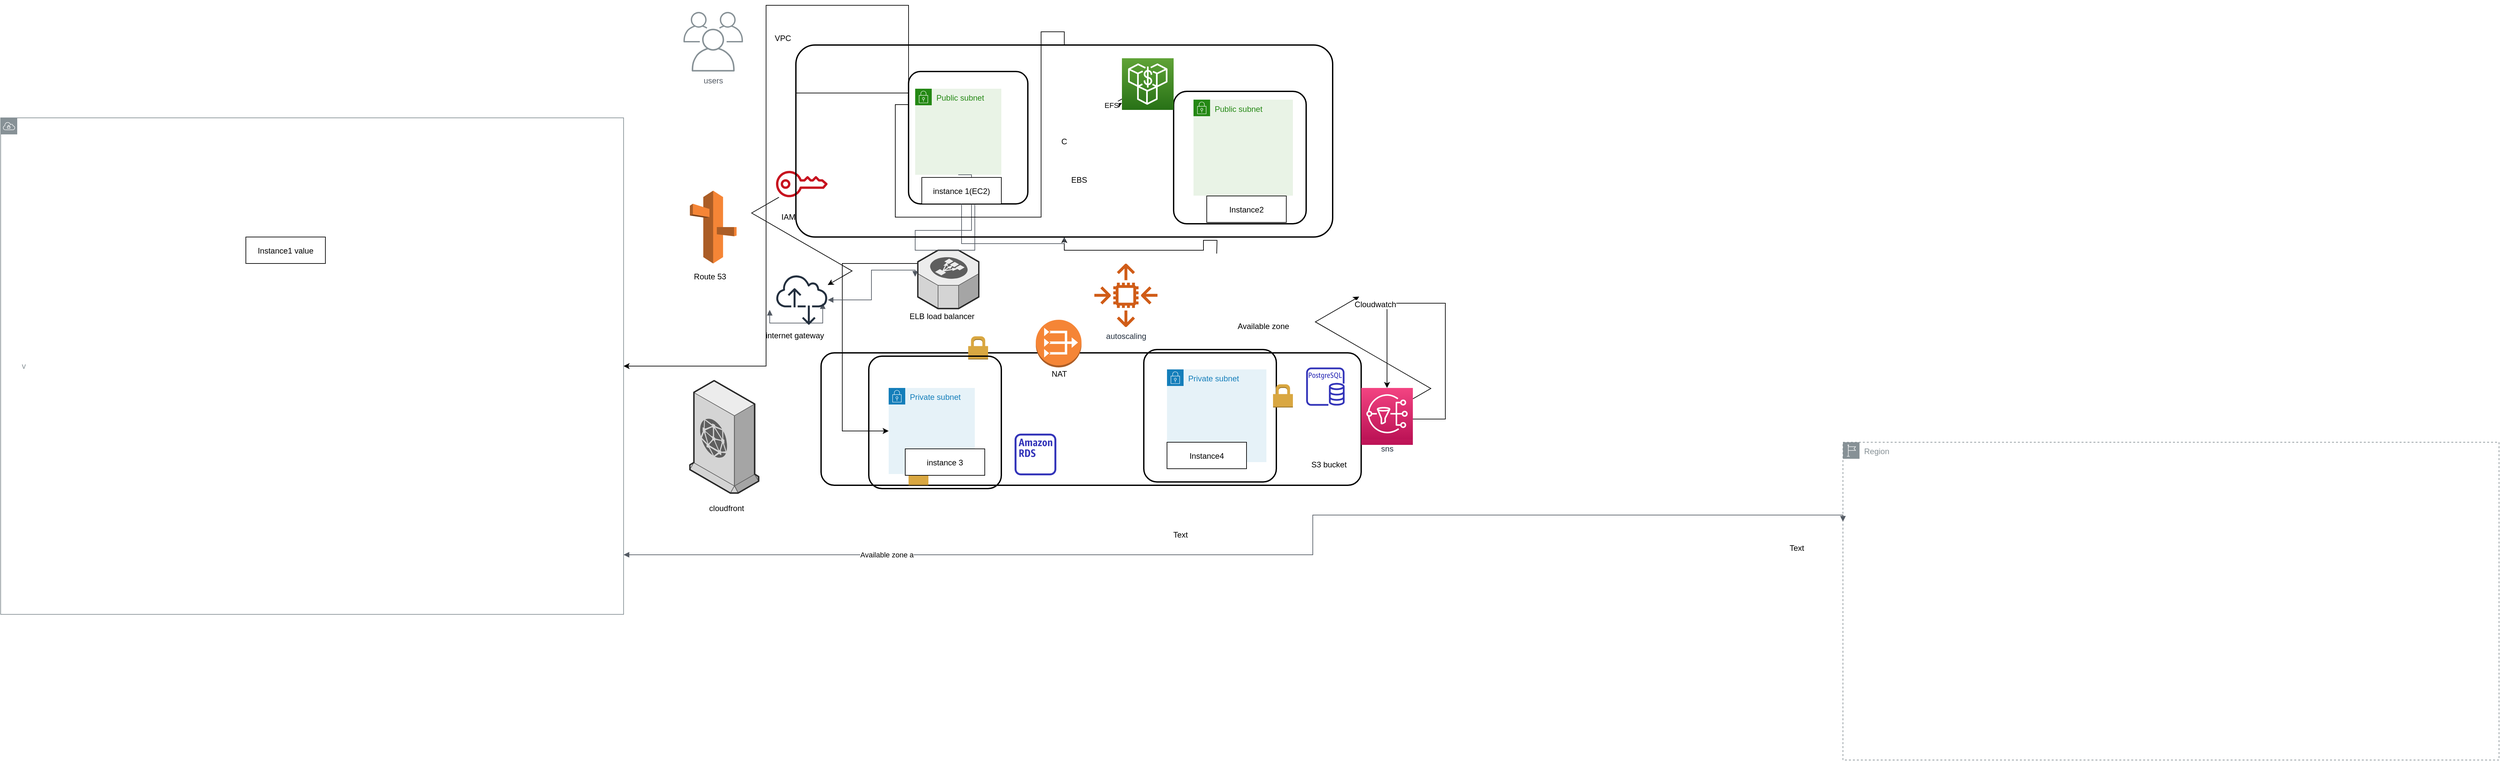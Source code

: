 <mxfile version="14.6.10" type="github" pages="2">
  <diagram id="2wl39LY-8DgjkPEdztHy" name="Page-1">
    <mxGraphModel dx="4388" dy="1651" grid="1" gridSize="10" guides="1" tooltips="1" connect="1" arrows="1" fold="1" page="1" pageScale="1" pageWidth="827" pageHeight="1169" math="0" shadow="0">
      <root>
        <mxCell id="0" />
        <mxCell id="1" parent="0" />
        <mxCell id="k7I3OqmfOxLlPGRo2wxs-1" value="Region" style="outlineConnect=0;gradientColor=none;html=1;whiteSpace=wrap;fontSize=12;fontStyle=0;shape=mxgraph.aws4.group;grIcon=mxgraph.aws4.group_region;strokeColor=#879196;fillColor=none;verticalAlign=top;align=left;spacingLeft=30;fontColor=#879196;dashed=1;" parent="1" vertex="1">
          <mxGeometry x="110" y="-50" width="990" height="480" as="geometry" />
        </mxCell>
        <mxCell id="k7I3OqmfOxLlPGRo2wxs-2" value="v" style="outlineConnect=0;gradientColor=none;html=1;whiteSpace=wrap;fontSize=12;fontStyle=0;shape=mxgraph.aws4.group;grIcon=mxgraph.aws4.group_vpc;strokeColor=#879196;fillColor=none;verticalAlign=middle;align=left;spacingLeft=30;fontColor=#879196;dashed=0;" parent="1" vertex="1">
          <mxGeometry x="-2670" y="-540" width="940" height="750" as="geometry" />
        </mxCell>
        <mxCell id="1z7TcN5bg0onfSpd-PEo-6" value="users" style="outlineConnect=0;gradientColor=none;fontColor=#545B64;strokeColor=none;fillColor=#879196;dashed=0;verticalLabelPosition=bottom;verticalAlign=top;align=center;html=1;fontSize=12;fontStyle=0;aspect=fixed;shape=mxgraph.aws4.illustration_users;pointerEvents=1" parent="1" vertex="1">
          <mxGeometry x="-1639.75" y="-700" width="90" height="90" as="geometry" />
        </mxCell>
        <mxCell id="1z7TcN5bg0onfSpd-PEo-7" value="Text" style="text;html=1;align=center;verticalAlign=middle;resizable=0;points=[];autosize=1;strokeColor=none;" parent="1" vertex="1">
          <mxGeometry x="20" y="100" width="40" height="20" as="geometry" />
        </mxCell>
        <mxCell id="1z7TcN5bg0onfSpd-PEo-9" value="" style="edgeStyle=orthogonalEdgeStyle;html=1;endArrow=block;elbow=vertical;startArrow=block;startFill=1;endFill=1;strokeColor=#545B64;rounded=0;" parent="1" source="k7I3OqmfOxLlPGRo2wxs-2" edge="1">
          <mxGeometry width="100" relative="1" as="geometry">
            <mxPoint x="10" y="70" as="sourcePoint" />
            <mxPoint x="110" y="70" as="targetPoint" />
            <Array as="points">
              <mxPoint x="-690" y="120" />
              <mxPoint x="-690" y="60" />
              <mxPoint x="110" y="60" />
            </Array>
          </mxGeometry>
        </mxCell>
        <mxCell id="haOv8oZGCNqtQwgmdrxF-1" value="Available zone a" style="edgeLabel;html=1;align=center;verticalAlign=middle;resizable=0;points=[];" vertex="1" connectable="0" parent="1z7TcN5bg0onfSpd-PEo-9">
          <mxGeometry x="-0.585" relative="1" as="geometry">
            <mxPoint as="offset" />
          </mxGeometry>
        </mxCell>
        <mxCell id="D5DJdg57mU4PpBL3PrVq-5" style="edgeStyle=orthogonalEdgeStyle;rounded=0;orthogonalLoop=1;jettySize=auto;html=1;exitX=0;exitY=0.25;exitDx=0;exitDy=0;startArrow=none;" parent="1" source="D5DJdg57mU4PpBL3PrVq-6" target="k7I3OqmfOxLlPGRo2wxs-2" edge="1">
          <mxGeometry relative="1" as="geometry">
            <Array as="points">
              <mxPoint x="-1300" y="-577" />
              <mxPoint x="-1300" y="-710" />
              <mxPoint x="-1515" y="-710" />
              <mxPoint x="-1515" y="-165" />
            </Array>
          </mxGeometry>
        </mxCell>
        <mxCell id="D5DJdg57mU4PpBL3PrVq-1" value="" style="rounded=1;arcSize=10;dashed=0;fillColor=none;gradientColor=none;strokeWidth=2;" parent="1" vertex="1">
          <mxGeometry x="-1300" y="-610" width="180" height="200" as="geometry" />
        </mxCell>
        <mxCell id="D5DJdg57mU4PpBL3PrVq-3" value="" style="rounded=1;arcSize=10;dashed=0;fillColor=none;gradientColor=none;strokeWidth=2;" parent="1" vertex="1">
          <mxGeometry x="-1432" y="-185" width="815" height="200" as="geometry" />
        </mxCell>
        <mxCell id="D5DJdg57mU4PpBL3PrVq-4" value="" style="dashed=0;html=1;shape=mxgraph.aws3.permissions;fillColor=#D9A741;gradientColor=none;dashed=0;" parent="1" vertex="1">
          <mxGeometry x="-1210" y="-210" width="30" height="35" as="geometry" />
        </mxCell>
        <mxCell id="D5DJdg57mU4PpBL3PrVq-7" value="" style="rounded=1;arcSize=10;dashed=0;fillColor=none;gradientColor=none;strokeWidth=2;" parent="1" vertex="1">
          <mxGeometry x="-900" y="-580" width="200" height="200" as="geometry" />
        </mxCell>
        <mxCell id="D5DJdg57mU4PpBL3PrVq-9" style="edgeStyle=orthogonalEdgeStyle;rounded=0;orthogonalLoop=1;jettySize=auto;html=1;exitX=0.5;exitY=1;exitDx=0;exitDy=0;exitPerimeter=0;" parent="1" target="D5DJdg57mU4PpBL3PrVq-6" edge="1">
          <mxGeometry relative="1" as="geometry">
            <mxPoint x="-835" y="-335" as="sourcePoint" />
          </mxGeometry>
        </mxCell>
        <mxCell id="D5DJdg57mU4PpBL3PrVq-10" value="" style="rounded=1;arcSize=10;dashed=0;fillColor=none;gradientColor=none;strokeWidth=2;" parent="1" vertex="1">
          <mxGeometry x="-1360" y="-180" width="200" height="200" as="geometry" />
        </mxCell>
        <mxCell id="D5DJdg57mU4PpBL3PrVq-11" value="" style="dashed=0;html=1;shape=mxgraph.aws3.permissions;fillColor=#D9A741;gradientColor=none;dashed=0;" parent="1" vertex="1">
          <mxGeometry x="-1300" y="-20" width="30" height="35" as="geometry" />
        </mxCell>
        <mxCell id="D5DJdg57mU4PpBL3PrVq-12" value="" style="rounded=1;arcSize=10;dashed=0;fillColor=none;gradientColor=none;strokeWidth=2;" parent="1" vertex="1">
          <mxGeometry x="-945" y="-190" width="200" height="200" as="geometry" />
        </mxCell>
        <mxCell id="D5DJdg57mU4PpBL3PrVq-13" value="" style="dashed=0;html=1;shape=mxgraph.aws3.permissions;fillColor=#D9A741;gradientColor=none;dashed=0;" parent="1" vertex="1">
          <mxGeometry x="-750" y="-137.5" width="30" height="35" as="geometry" />
        </mxCell>
        <mxCell id="D5DJdg57mU4PpBL3PrVq-14" value="" style="outlineConnect=0;dashed=0;verticalLabelPosition=bottom;verticalAlign=top;align=center;html=1;shape=mxgraph.aws3.route_53;fillColor=#F58536;gradientColor=none;" parent="1" vertex="1">
          <mxGeometry x="-1630" y="-430" width="70.5" height="110" as="geometry" />
        </mxCell>
        <mxCell id="D5DJdg57mU4PpBL3PrVq-15" value="Route 53" style="text;html=1;align=center;verticalAlign=middle;resizable=0;points=[];autosize=1;strokeColor=none;" parent="1" vertex="1">
          <mxGeometry x="-1630" y="-310" width="60" height="20" as="geometry" />
        </mxCell>
        <mxCell id="D5DJdg57mU4PpBL3PrVq-16" value="" style="verticalLabelPosition=bottom;html=1;verticalAlign=top;strokeWidth=1;align=center;outlineConnect=0;dashed=0;outlineConnect=0;shape=mxgraph.aws3d.cloudfront;fillColor=#ECECEC;strokeColor=#5E5E5E;aspect=fixed;" parent="1" vertex="1">
          <mxGeometry x="-1630" y="-143" width="103.8" height="169.8" as="geometry" />
        </mxCell>
        <mxCell id="D5DJdg57mU4PpBL3PrVq-17" value="cloudfront" style="text;html=1;align=center;verticalAlign=middle;resizable=0;points=[];autosize=1;strokeColor=none;" parent="1" vertex="1">
          <mxGeometry x="-1610" y="40" width="70" height="20" as="geometry" />
        </mxCell>
        <mxCell id="D5DJdg57mU4PpBL3PrVq-18" value="" style="edgeStyle=orthogonalEdgeStyle;html=1;endArrow=block;elbow=vertical;startArrow=block;startFill=1;endFill=1;strokeColor=#545B64;rounded=0;" parent="1" edge="1">
          <mxGeometry width="100" relative="1" as="geometry">
            <mxPoint x="-1509.5" y="-250" as="sourcePoint" />
            <mxPoint x="-1429.5" y="-260" as="targetPoint" />
            <Array as="points">
              <mxPoint x="-1509" y="-230" />
              <mxPoint x="-1429" y="-230" />
            </Array>
          </mxGeometry>
        </mxCell>
        <mxCell id="D5DJdg57mU4PpBL3PrVq-19" value="" style="outlineConnect=0;fontColor=#232F3E;gradientColor=none;fillColor=#232F3E;strokeColor=none;dashed=0;verticalLabelPosition=bottom;verticalAlign=top;align=center;html=1;fontSize=12;fontStyle=0;aspect=fixed;pointerEvents=1;shape=mxgraph.aws4.internet_alt2;" parent="1" vertex="1">
          <mxGeometry x="-1500" y="-303.99" width="78" height="78" as="geometry" />
        </mxCell>
        <mxCell id="D5DJdg57mU4PpBL3PrVq-20" value="Public subnet" style="points=[[0,0],[0.25,0],[0.5,0],[0.75,0],[1,0],[1,0.25],[1,0.5],[1,0.75],[1,1],[0.75,1],[0.5,1],[0.25,1],[0,1],[0,0.75],[0,0.5],[0,0.25]];outlineConnect=0;gradientColor=none;html=1;whiteSpace=wrap;fontSize=12;fontStyle=0;shape=mxgraph.aws4.group;grIcon=mxgraph.aws4.group_security_group;grStroke=0;strokeColor=#248814;fillColor=#E9F3E6;verticalAlign=top;align=left;spacingLeft=30;fontColor=#248814;dashed=0;" parent="1" vertex="1">
          <mxGeometry x="-1290" y="-584" width="130" height="130" as="geometry" />
        </mxCell>
        <mxCell id="D5DJdg57mU4PpBL3PrVq-22" value="Public subnet" style="points=[[0,0],[0.25,0],[0.5,0],[0.75,0],[1,0],[1,0.25],[1,0.5],[1,0.75],[1,1],[0.75,1],[0.5,1],[0.25,1],[0,1],[0,0.75],[0,0.5],[0,0.25]];outlineConnect=0;gradientColor=none;html=1;whiteSpace=wrap;fontSize=12;fontStyle=0;shape=mxgraph.aws4.group;grIcon=mxgraph.aws4.group_security_group;grStroke=0;strokeColor=#248814;fillColor=#E9F3E6;verticalAlign=top;align=left;spacingLeft=30;fontColor=#248814;dashed=0;" parent="1" vertex="1">
          <mxGeometry x="-870" y="-567.5" width="150" height="145" as="geometry" />
        </mxCell>
        <mxCell id="D5DJdg57mU4PpBL3PrVq-23" value="internet gateway" style="text;html=1;align=center;verticalAlign=middle;resizable=0;points=[];autosize=1;strokeColor=none;" parent="1" vertex="1">
          <mxGeometry x="-1522" y="-220.91" width="100" height="20" as="geometry" />
        </mxCell>
        <mxCell id="D5DJdg57mU4PpBL3PrVq-24" value="" style="outlineConnect=0;dashed=0;verticalLabelPosition=bottom;verticalAlign=top;align=center;html=1;shape=mxgraph.aws3.vpc_nat_gateway;fillColor=#F58536;gradientColor=none;" parent="1" vertex="1">
          <mxGeometry x="-1108" y="-235" width="69" height="72" as="geometry" />
        </mxCell>
        <mxCell id="D5DJdg57mU4PpBL3PrVq-25" value="NAT" style="text;html=1;align=center;verticalAlign=middle;resizable=0;points=[];autosize=1;strokeColor=none;" parent="1" vertex="1">
          <mxGeometry x="-1093.5" y="-163" width="40" height="20" as="geometry" />
        </mxCell>
        <mxCell id="D5DJdg57mU4PpBL3PrVq-26" value="Private subnet" style="points=[[0,0],[0.25,0],[0.5,0],[0.75,0],[1,0],[1,0.25],[1,0.5],[1,0.75],[1,1],[0.75,1],[0.5,1],[0.25,1],[0,1],[0,0.75],[0,0.5],[0,0.25]];outlineConnect=0;gradientColor=none;html=1;whiteSpace=wrap;fontSize=12;fontStyle=0;shape=mxgraph.aws4.group;grIcon=mxgraph.aws4.group_security_group;grStroke=0;strokeColor=#147EBA;fillColor=#E6F2F8;verticalAlign=top;align=left;spacingLeft=30;fontColor=#147EBA;dashed=0;" parent="1" vertex="1">
          <mxGeometry x="-1330" y="-132" width="130" height="130" as="geometry" />
        </mxCell>
        <mxCell id="D5DJdg57mU4PpBL3PrVq-27" value="Private subnet" style="points=[[0,0],[0.25,0],[0.5,0],[0.75,0],[1,0],[1,0.25],[1,0.5],[1,0.75],[1,1],[0.75,1],[0.5,1],[0.25,1],[0,1],[0,0.75],[0,0.5],[0,0.25]];outlineConnect=0;gradientColor=none;html=1;whiteSpace=wrap;fontSize=12;fontStyle=0;shape=mxgraph.aws4.group;grIcon=mxgraph.aws4.group_security_group;grStroke=0;strokeColor=#147EBA;fillColor=#E6F2F8;verticalAlign=top;align=left;spacingLeft=30;fontColor=#147EBA;dashed=0;" parent="1" vertex="1">
          <mxGeometry x="-910" y="-160" width="150" height="140" as="geometry" />
        </mxCell>
        <mxCell id="D5DJdg57mU4PpBL3PrVq-28" value="autoscaling" style="outlineConnect=0;fontColor=#232F3E;gradientColor=none;fillColor=#D05C17;strokeColor=none;dashed=0;verticalLabelPosition=bottom;verticalAlign=top;align=center;html=1;fontSize=12;fontStyle=0;aspect=fixed;pointerEvents=1;shape=mxgraph.aws4.auto_scaling2;" parent="1" vertex="1">
          <mxGeometry x="-1020" y="-320" width="96" height="96" as="geometry" />
        </mxCell>
        <mxCell id="D5DJdg57mU4PpBL3PrVq-29" value="S3 bucket" style="shape=image;html=1;verticalAlign=top;verticalLabelPosition=bottom;labelBackgroundColor=#ffffff;imageAspect=0;aspect=fixed;image=https://cdn2.iconfinder.com/data/icons/amazon-aws-stencils/100/Storage__Content_Delivery_Amazon_S3_Bucket_with_Objects-128.png" parent="1" vertex="1">
          <mxGeometry x="-700" y="-98" width="68" height="68" as="geometry" />
        </mxCell>
        <mxCell id="D5DJdg57mU4PpBL3PrVq-32" value="" style="edgeStyle=orthogonalEdgeStyle;rounded=0;orthogonalLoop=1;jettySize=auto;html=1;" parent="1" source="D5DJdg57mU4PpBL3PrVq-30" target="D5DJdg57mU4PpBL3PrVq-31" edge="1">
          <mxGeometry relative="1" as="geometry">
            <Array as="points">
              <mxPoint x="-490" y="-85" />
              <mxPoint x="-490" y="-260" />
              <mxPoint x="-578" y="-260" />
            </Array>
          </mxGeometry>
        </mxCell>
        <mxCell id="D5DJdg57mU4PpBL3PrVq-30" value="" style="points=[[0,0,0],[0.25,0,0],[0.5,0,0],[0.75,0,0],[1,0,0],[0,1,0],[0.25,1,0],[0.5,1,0],[0.75,1,0],[1,1,0],[0,0.25,0],[0,0.5,0],[0,0.75,0],[1,0.25,0],[1,0.5,0],[1,0.75,0]];outlineConnect=0;fontColor=#232F3E;gradientColor=#F34482;gradientDirection=north;fillColor=#BC1356;strokeColor=#ffffff;dashed=0;verticalLabelPosition=bottom;verticalAlign=top;align=center;html=1;fontSize=12;fontStyle=0;aspect=fixed;shape=mxgraph.aws4.resourceIcon;resIcon=mxgraph.aws4.sns;" parent="1" vertex="1">
          <mxGeometry x="-617" y="-124" width="78" height="78" as="geometry" />
        </mxCell>
        <mxCell id="haOv8oZGCNqtQwgmdrxF-7" style="edgeStyle=isometricEdgeStyle;rounded=0;orthogonalLoop=1;jettySize=auto;html=1;" edge="1" parent="1" source="D5DJdg57mU4PpBL3PrVq-31">
          <mxGeometry relative="1" as="geometry">
            <mxPoint x="-620" y="-270" as="targetPoint" />
          </mxGeometry>
        </mxCell>
        <mxCell id="D5DJdg57mU4PpBL3PrVq-31" value="sns" style="points=[[0,0,0],[0.25,0,0],[0.5,0,0],[0.75,0,0],[1,0,0],[0,1,0],[0.25,1,0],[0.5,1,0],[0.75,1,0],[1,1,0],[0,0.25,0],[0,0.5,0],[0,0.75,0],[1,0.25,0],[1,0.5,0],[1,0.75,0]];outlineConnect=0;fontColor=#232F3E;gradientColor=#F34482;gradientDirection=north;fillColor=#BC1356;strokeColor=#ffffff;dashed=0;verticalLabelPosition=bottom;verticalAlign=top;align=center;html=1;fontSize=12;fontStyle=0;aspect=fixed;shape=mxgraph.aws4.resourceIcon;resIcon=mxgraph.aws4.sns;" parent="1" vertex="1">
          <mxGeometry x="-617" y="-132" width="78" height="78" as="geometry" />
        </mxCell>
        <mxCell id="D5DJdg57mU4PpBL3PrVq-34" value="" style="edgeStyle=elbowEdgeStyle;rounded=0;orthogonalLoop=1;jettySize=auto;html=1;elbow=vertical;" parent="1" source="D5DJdg57mU4PpBL3PrVq-33" target="D5DJdg57mU4PpBL3PrVq-26" edge="1">
          <mxGeometry relative="1" as="geometry">
            <Array as="points">
              <mxPoint x="-1400" y="-320" />
              <mxPoint x="-1320" y="-320" />
            </Array>
          </mxGeometry>
        </mxCell>
        <mxCell id="D5DJdg57mU4PpBL3PrVq-33" value="" style="verticalLabelPosition=bottom;html=1;verticalAlign=top;strokeWidth=1;align=center;outlineConnect=0;dashed=0;outlineConnect=0;shape=mxgraph.aws3d.elasticLoadBalancing;fillColor=#ECECEC;strokeColor=#5E5E5E;aspect=fixed;" parent="1" vertex="1">
          <mxGeometry x="-1286" y="-340.0" width="92" height="88.17" as="geometry" />
        </mxCell>
        <mxCell id="D5DJdg57mU4PpBL3PrVq-35" value="ELB load balancer" style="text;html=1;align=center;verticalAlign=middle;resizable=0;points=[];autosize=1;strokeColor=none;" parent="1" vertex="1">
          <mxGeometry x="-1305" y="-250" width="110" height="20" as="geometry" />
        </mxCell>
        <mxCell id="D5DJdg57mU4PpBL3PrVq-36" value="" style="edgeStyle=orthogonalEdgeStyle;html=1;endArrow=block;elbow=vertical;startArrow=block;startFill=1;endFill=1;strokeColor=#545B64;rounded=0;" parent="1" source="D5DJdg57mU4PpBL3PrVq-19" edge="1">
          <mxGeometry width="100" relative="1" as="geometry">
            <mxPoint x="-1422" y="-264.99" as="sourcePoint" />
            <mxPoint x="-1290" y="-300" as="targetPoint" />
            <Array as="points">
              <mxPoint x="-1356" y="-265" />
              <mxPoint x="-1356" y="-310" />
              <mxPoint x="-1290" y="-310" />
            </Array>
          </mxGeometry>
        </mxCell>
        <mxCell id="D5DJdg57mU4PpBL3PrVq-37" value="" style="edgeStyle=orthogonalEdgeStyle;html=1;endArrow=none;elbow=vertical;startArrow=none;startFill=0;strokeColor=#545B64;rounded=0;entryX=0.5;entryY=1;entryDx=0;entryDy=0;" parent="1" source="D5DJdg57mU4PpBL3PrVq-42" target="D5DJdg57mU4PpBL3PrVq-20" edge="1">
          <mxGeometry width="100" relative="1" as="geometry">
            <mxPoint x="-1294" y="-370" as="sourcePoint" />
            <mxPoint x="-1194" y="-370" as="targetPoint" />
            <Array as="points">
              <mxPoint x="-1200" y="-340" />
              <mxPoint x="-1290" y="-340" />
              <mxPoint x="-1290" y="-370" />
              <mxPoint x="-1205" y="-370" />
            </Array>
          </mxGeometry>
        </mxCell>
        <mxCell id="D5DJdg57mU4PpBL3PrVq-39" value="Instance2" style="fontStyle=0;html=0;" parent="1" vertex="1">
          <mxGeometry x="-850" y="-422" width="120" height="40" as="geometry" />
        </mxCell>
        <mxCell id="D5DJdg57mU4PpBL3PrVq-40" value="Instance1 value" style="fontStyle=0;html=0;" parent="1" vertex="1">
          <mxGeometry x="-2300" y="-360" width="120" height="40" as="geometry" />
        </mxCell>
        <mxCell id="D5DJdg57mU4PpBL3PrVq-43" value="instance 3" style="fontStyle=0;html=0;" parent="1" vertex="1">
          <mxGeometry x="-1305" y="-40" width="120" height="40" as="geometry" />
        </mxCell>
        <mxCell id="D5DJdg57mU4PpBL3PrVq-44" value="Instance4" style="fontStyle=0;html=0;" parent="1" vertex="1">
          <mxGeometry x="-910" y="-50" width="120" height="40" as="geometry" />
        </mxCell>
        <mxCell id="D5DJdg57mU4PpBL3PrVq-45" value="EBS" style="shape=image;html=1;verticalAlign=top;verticalLabelPosition=bottom;labelBackgroundColor=#ffffff;imageAspect=0;aspect=fixed;image=https://cdn2.iconfinder.com/data/icons/amazon-aws-stencils/100/Storage__Content_Delivery_Amazon_EBS_Snapshot-128.png" parent="1" vertex="1">
          <mxGeometry x="-1108" y="-590" width="130" height="130" as="geometry" />
        </mxCell>
        <mxCell id="D5DJdg57mU4PpBL3PrVq-47" value="Cloudwatch" style="shape=image;html=1;verticalAlign=top;verticalLabelPosition=bottom;labelBackgroundColor=#ffffff;imageAspect=0;aspect=fixed;image=https://cdn2.iconfinder.com/data/icons/smart-watch-outline-filled-1/32/Smart_Watch__Cloud_Weather-128.png" parent="1" vertex="1">
          <mxGeometry x="-660" y="-400" width="128" height="128" as="geometry" />
        </mxCell>
        <mxCell id="D5DJdg57mU4PpBL3PrVq-48" value="" style="outlineConnect=0;fontColor=#232F3E;gradientColor=none;fillColor=#3334B9;strokeColor=none;dashed=0;verticalLabelPosition=bottom;verticalAlign=top;align=center;html=1;fontSize=12;fontStyle=0;aspect=fixed;pointerEvents=1;shape=mxgraph.aws4.rds_instance_alt;" parent="1" vertex="1">
          <mxGeometry x="-1140" y="-63" width="63" height="63" as="geometry" />
        </mxCell>
        <mxCell id="D5DJdg57mU4PpBL3PrVq-49" value="" style="outlineConnect=0;fontColor=#232F3E;gradientColor=none;fillColor=#3334B9;strokeColor=none;dashed=0;verticalLabelPosition=bottom;verticalAlign=top;align=center;html=1;fontSize=12;fontStyle=0;aspect=fixed;pointerEvents=1;shape=mxgraph.aws4.rds_postgresql_instance;" parent="1" vertex="1">
          <mxGeometry x="-700" y="-163" width="58" height="58" as="geometry" />
        </mxCell>
        <mxCell id="D5DJdg57mU4PpBL3PrVq-53" value="" style="edgeStyle=isometricEdgeStyle;rounded=0;orthogonalLoop=1;jettySize=auto;html=1;" parent="1" source="D5DJdg57mU4PpBL3PrVq-50" target="D5DJdg57mU4PpBL3PrVq-19" edge="1">
          <mxGeometry relative="1" as="geometry" />
        </mxCell>
        <mxCell id="D5DJdg57mU4PpBL3PrVq-50" value="" style="outlineConnect=0;fontColor=#232F3E;gradientColor=none;fillColor=#C7131F;strokeColor=none;dashed=0;verticalLabelPosition=bottom;verticalAlign=top;align=center;html=1;fontSize=12;fontStyle=0;aspect=fixed;pointerEvents=1;shape=mxgraph.aws4.addon;" parent="1" vertex="1">
          <mxGeometry x="-1500" y="-460" width="78" height="40" as="geometry" />
        </mxCell>
        <mxCell id="D5DJdg57mU4PpBL3PrVq-52" value="EFS" style="edgeStyle=isometricEdgeStyle;rounded=0;orthogonalLoop=1;jettySize=auto;html=1;" parent="1" source="D5DJdg57mU4PpBL3PrVq-51" target="D5DJdg57mU4PpBL3PrVq-45" edge="1">
          <mxGeometry relative="1" as="geometry" />
        </mxCell>
        <mxCell id="D5DJdg57mU4PpBL3PrVq-51" value="" style="points=[[0,0,0],[0.25,0,0],[0.5,0,0],[0.75,0,0],[1,0,0],[0,1,0],[0.25,1,0],[0.5,1,0],[0.75,1,0],[1,1,0],[0,0.25,0],[0,0.5,0],[0,0.75,0],[1,0.25,0],[1,0.5,0],[1,0.75,0]];outlineConnect=0;fontColor=#232F3E;gradientColor=#60A337;gradientDirection=north;fillColor=#277116;strokeColor=#ffffff;dashed=0;verticalLabelPosition=bottom;verticalAlign=top;align=center;html=1;fontSize=12;fontStyle=0;aspect=fixed;shape=mxgraph.aws4.resourceIcon;resIcon=mxgraph.aws4.efs_infrequentaccess;" parent="1" vertex="1">
          <mxGeometry x="-978" y="-630" width="78" height="78" as="geometry" />
        </mxCell>
        <mxCell id="D5DJdg57mU4PpBL3PrVq-54" value="IAM&amp;nbsp;" style="text;html=1;align=center;verticalAlign=middle;resizable=0;points=[];autosize=1;strokeColor=none;" parent="1" vertex="1">
          <mxGeometry x="-1500" y="-400" width="40" height="20" as="geometry" />
        </mxCell>
        <mxCell id="haOv8oZGCNqtQwgmdrxF-2" value="Text" style="text;html=1;align=center;verticalAlign=middle;resizable=0;points=[];autosize=1;strokeColor=none;" vertex="1" parent="1">
          <mxGeometry x="-910" y="80" width="40" height="20" as="geometry" />
        </mxCell>
        <mxCell id="haOv8oZGCNqtQwgmdrxF-3" value="Available zone" style="text;html=1;align=center;verticalAlign=middle;resizable=0;points=[];autosize=1;strokeColor=none;" vertex="1" parent="1">
          <mxGeometry x="-810" y="-235" width="90" height="20" as="geometry" />
        </mxCell>
        <mxCell id="D5DJdg57mU4PpBL3PrVq-42" value="instance 1(EC2)" style="fontStyle=0;html=0;" parent="1" vertex="1">
          <mxGeometry x="-1280" y="-450" width="120" height="40" as="geometry" />
        </mxCell>
        <mxCell id="haOv8oZGCNqtQwgmdrxF-4" value="" style="edgeStyle=orthogonalEdgeStyle;html=1;endArrow=none;elbow=vertical;startArrow=openThin;startFill=0;strokeColor=#545B64;rounded=0;entryX=0.5;entryY=1;entryDx=0;entryDy=0;" edge="1" parent="1" source="D5DJdg57mU4PpBL3PrVq-6" target="D5DJdg57mU4PpBL3PrVq-42">
          <mxGeometry width="100" relative="1" as="geometry">
            <mxPoint x="-1200" y="-350" as="sourcePoint" />
            <mxPoint x="-1225" y="-454" as="targetPoint" />
            <Array as="points" />
          </mxGeometry>
        </mxCell>
        <mxCell id="haOv8oZGCNqtQwgmdrxF-5" value="VPC" style="text;html=1;align=center;verticalAlign=middle;resizable=0;points=[];autosize=1;strokeColor=none;" vertex="1" parent="1">
          <mxGeometry x="-1510" y="-670" width="40" height="20" as="geometry" />
        </mxCell>
        <mxCell id="D5DJdg57mU4PpBL3PrVq-6" value="C" style="rounded=1;arcSize=10;dashed=0;fillColor=none;gradientColor=none;strokeWidth=2;" parent="1" vertex="1">
          <mxGeometry x="-1470" y="-650" width="810" height="290" as="geometry" />
        </mxCell>
        <mxCell id="haOv8oZGCNqtQwgmdrxF-6" value="" style="edgeStyle=orthogonalEdgeStyle;rounded=0;orthogonalLoop=1;jettySize=auto;html=1;exitX=0;exitY=0.25;exitDx=0;exitDy=0;endArrow=none;" edge="1" parent="1" source="D5DJdg57mU4PpBL3PrVq-1" target="D5DJdg57mU4PpBL3PrVq-6">
          <mxGeometry relative="1" as="geometry">
            <mxPoint x="-1300" y="-560" as="sourcePoint" />
            <mxPoint x="-1730" y="-165" as="targetPoint" />
            <Array as="points" />
          </mxGeometry>
        </mxCell>
      </root>
    </mxGraphModel>
  </diagram>
  <diagram id="LNPu_5dd7cSWn2oLWFn8" name="Page-2">
    <mxGraphModel dx="1320" dy="516" grid="1" gridSize="10" guides="1" tooltips="1" connect="1" arrows="1" fold="1" page="1" pageScale="1" pageWidth="827" pageHeight="1169" math="0" shadow="0">
      <root>
        <mxCell id="L2LeDY4V5jgp04XvkIoK-0" />
        <mxCell id="L2LeDY4V5jgp04XvkIoK-1" parent="L2LeDY4V5jgp04XvkIoK-0" />
      </root>
    </mxGraphModel>
  </diagram>
</mxfile>
